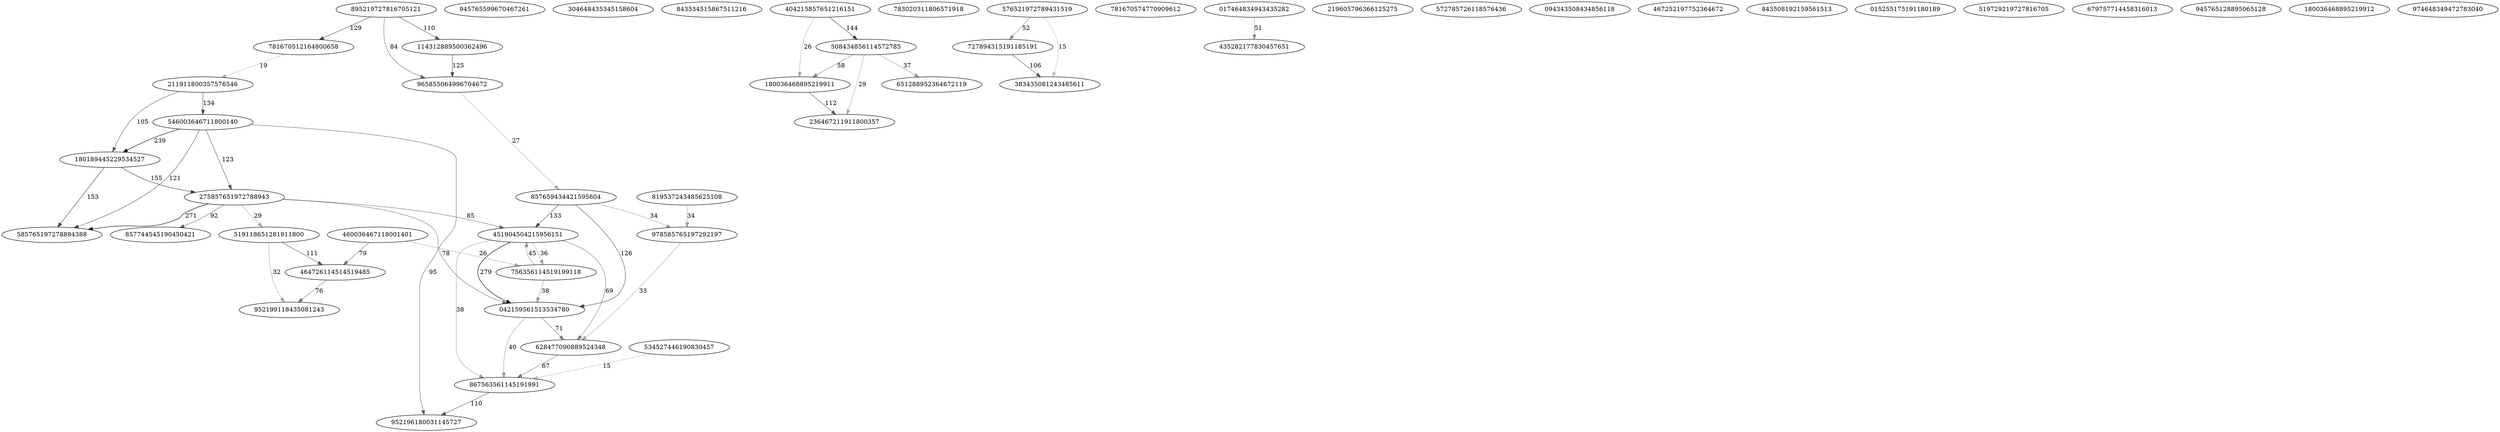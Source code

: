 digraph {
	867563561145191991
	781670512164800658
	945765599670467261
	275857651972788943
	304648435345158604
	843534515867511216
	464726114514519485
	585765197278894388
	042159561513534780
	180036468895219911
	783020311806571918
	727894315191185191
	383435081243485611
	781670574770909612
	978585765197292197
	756356114519199118
	017464834943435282
	508434856114572785
	219605796366125275
	572785726118576436
	404215857651216151
	114312889500362496
	094343508434856118
	534527446190830457
	467252197752364672
	451904504215956151
	843508192159561513
	519118651281911800
	236467211911800357
	576521972789431519
	857744545190450421
	015255175191180189
	519729219727816705
	211911800357576546
	952196180031145727
	679757714458316013
	546003646711800140
	895219727816705121
	180189445229534527
	435282177830457651
	945765128895065128
	651288952364672119
	180036468895219912
	857659434421595604
	819537243485625108
	974648349472783040
	460036467118001401
	952199118435081243
	965855064996704672
	628477090889524348
	867563561145191991 -> 952196180031145727 [label=110 color="#000000a0"]
	781670512164800658 -> 211911800357576546 [label=19 color="#00000042"]
	275857651972788943 -> 585765197278894388 [label=271 color="#000000fb"]
	275857651972788943 -> 042159561513534780 [label=78 color="#00000086"]
	275857651972788943 -> 451904504215956151 [label=85 color="#0000008c"]
	275857651972788943 -> 519118651281911800 [label=29 color="#00000052"]
	275857651972788943 -> 857744545190450421 [label=92 color="#00000092"]
	464726114514519485 -> 952199118435081243 [label=76 color="#00000085"]
	042159561513534780 -> 867563561145191991 [label=40 color="#00000060"]
	042159561513534780 -> 628477090889524348 [label=71 color="#00000080"]
	180036468895219911 -> 236467211911800357 [label=112 color="#000000a1"]
	727894315191185191 -> 383435081243485611 [label=106 color="#0000009d"]
	978585765197292197 -> 628477090889524348 [label=33 color="#00000057"]
	756356114519199118 -> 042159561513534780 [label=38 color="#0000005e"]
	756356114519199118 -> 451904504215956151 [label=45 color="#00000066"]
	017464834943435282 -> 435282177830457651 [label=51 color="#0000006d"]
	508434856114572785 -> 180036468895219911 [label=58 color="#00000074"]
	508434856114572785 -> 236467211911800357 [label=29 color="#00000052"]
	508434856114572785 -> 651288952364672119 [label=37 color="#0000005c"]
	404215857651216151 -> 180036468895219911 [label=26 color="#0000004d"]
	404215857651216151 -> 508434856114572785 [label=144 color="#000000b7"]
	114312889500362496 -> 965855064996704672 [label=125 color="#000000aa"]
	534527446190830457 -> 867563561145191991 [label=15 color="#0000003b"]
	451904504215956151 -> 867563561145191991 [label=38 color="#0000005e"]
	451904504215956151 -> 042159561513534780 [label=279 color="#000000ff"]
	451904504215956151 -> 756356114519199118 [label=36 color="#0000005b"]
	451904504215956151 -> 628477090889524348 [label=69 color="#0000007e"]
	519118651281911800 -> 464726114514519485 [label=111 color="#000000a0"]
	519118651281911800 -> 952199118435081243 [label=32 color="#00000056"]
	576521972789431519 -> 727894315191185191 [label=52 color="#0000006e"]
	576521972789431519 -> 383435081243485611 [label=15 color="#0000003b"]
	211911800357576546 -> 546003646711800140 [label=134 color="#000000b0"]
	211911800357576546 -> 180189445229534527 [label=105 color="#0000009c"]
	546003646711800140 -> 275857651972788943 [label=123 color="#000000a9"]
	546003646711800140 -> 585765197278894388 [label=121 color="#000000a7"]
	546003646711800140 -> 952196180031145727 [label=95 color="#00000094"]
	546003646711800140 -> 180189445229534527 [label=239 color="#000000ec"]
	895219727816705121 -> 781670512164800658 [label=129 color="#000000ad"]
	895219727816705121 -> 114312889500362496 [label=110 color="#000000a0"]
	895219727816705121 -> 965855064996704672 [label=84 color="#0000008b"]
	180189445229534527 -> 275857651972788943 [label=155 color="#000000be"]
	180189445229534527 -> 585765197278894388 [label=153 color="#000000bc"]
	857659434421595604 -> 042159561513534780 [label=126 color="#000000ab"]
	857659434421595604 -> 978585765197292197 [label=34 color="#00000059"]
	857659434421595604 -> 451904504215956151 [label=133 color="#000000b0"]
	819537243485625108 -> 978585765197292197 [label=34 color="#00000059"]
	460036467118001401 -> 464726114514519485 [label=79 color="#00000087"]
	460036467118001401 -> 756356114519199118 [label=26 color="#0000004d"]
	965855064996704672 -> 857659434421595604 [label=27 color="#0000004f"]
	628477090889524348 -> 867563561145191991 [label=67 color="#0000007c"]
}
